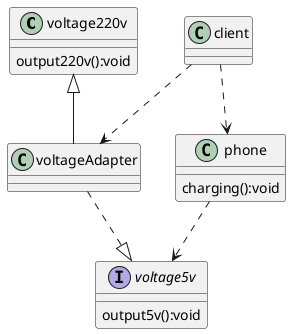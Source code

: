 @startuml
'https://plantuml.com/class-diagram

class voltage220v{
    output220v():void
}

interface voltage5v{
    output5v():void
}

class voltageAdapter{}
voltage220v <|-- voltageAdapter
voltageAdapter ..|> voltage5v
class phone{
    charging():void
}


phone ..> voltage5v
class client{}

client ..>phone
client ..>voltageAdapter
@enduml